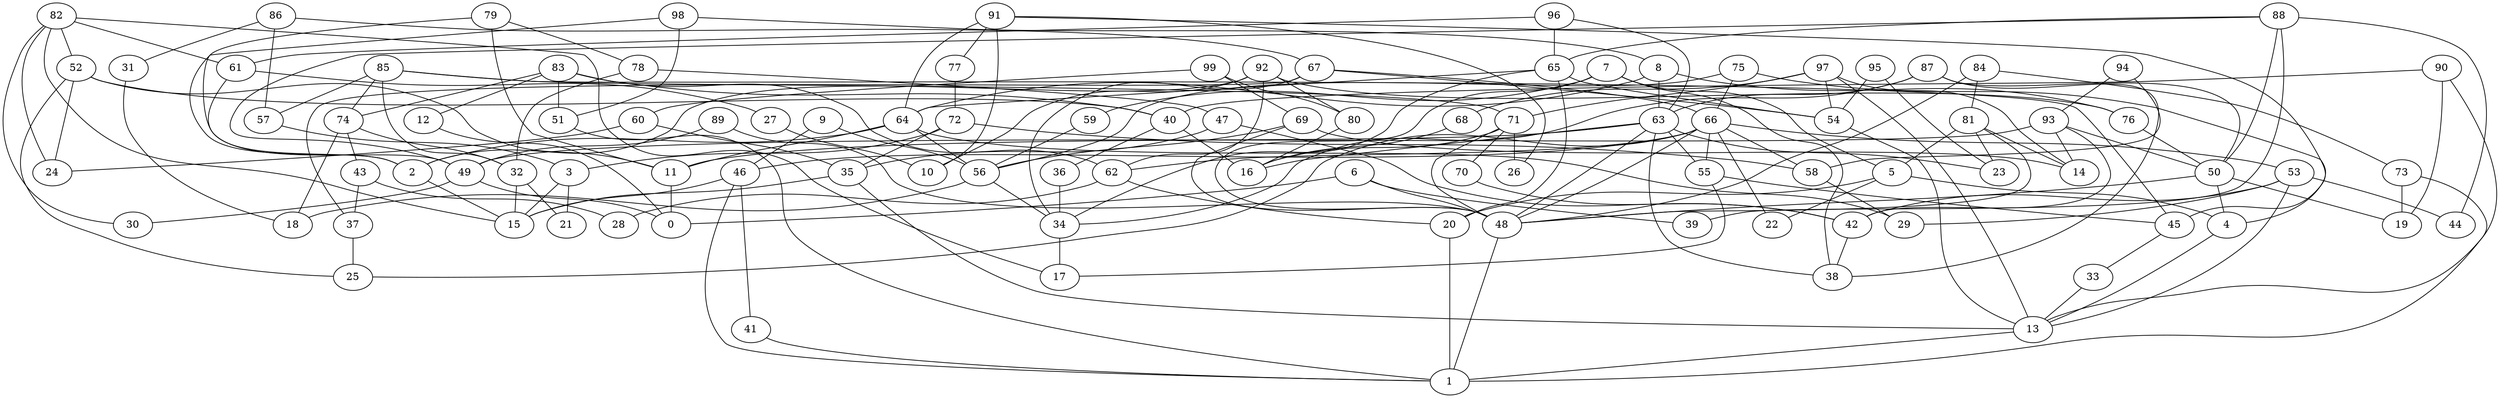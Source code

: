 digraph GG_graph {

subgraph G_graph {
edge [color = black]
"68" -> "16" [dir = none]
"75" -> "66" [dir = none]
"75" -> "4" [dir = none]
"75" -> "56" [dir = none]
"12" -> "0" [dir = none]
"49" -> "0" [dir = none]
"49" -> "30" [dir = none]
"73" -> "19" [dir = none]
"73" -> "1" [dir = none]
"82" -> "24" [dir = none]
"82" -> "15" [dir = none]
"82" -> "17" [dir = none]
"82" -> "52" [dir = none]
"82" -> "30" [dir = none]
"94" -> "93" [dir = none]
"94" -> "58" [dir = none]
"84" -> "48" [dir = none]
"84" -> "81" [dir = none]
"84" -> "73" [dir = none]
"58" -> "29" [dir = none]
"74" -> "18" [dir = none]
"74" -> "32" [dir = none]
"74" -> "43" [dir = none]
"13" -> "1" [dir = none]
"83" -> "62" [dir = none]
"83" -> "12" [dir = none]
"83" -> "74" [dir = none]
"83" -> "51" [dir = none]
"83" -> "40" [dir = none]
"35" -> "15" [dir = none]
"35" -> "13" [dir = none]
"8" -> "76" [dir = none]
"8" -> "63" [dir = none]
"8" -> "64" [dir = none]
"90" -> "19" [dir = none]
"90" -> "40" [dir = none]
"90" -> "13" [dir = none]
"11" -> "0" [dir = none]
"72" -> "35" [dir = none]
"72" -> "58" [dir = none]
"72" -> "3" [dir = none]
"41" -> "1" [dir = none]
"9" -> "56" [dir = none]
"9" -> "46" [dir = none]
"88" -> "49" [dir = none]
"88" -> "44" [dir = none]
"88" -> "39" [dir = none]
"88" -> "65" [dir = none]
"88" -> "50" [dir = none]
"4" -> "13" [dir = none]
"61" -> "27" [dir = none]
"61" -> "2" [dir = none]
"63" -> "48" [dir = none]
"63" -> "16" [dir = none]
"63" -> "11" [dir = none]
"63" -> "38" [dir = none]
"63" -> "55" [dir = none]
"63" -> "23" [dir = none]
"87" -> "63" [dir = none]
"87" -> "50" [dir = none]
"87" -> "38" [dir = none]
"87" -> "34" [dir = none]
"56" -> "34" [dir = none]
"56" -> "18" [dir = none]
"79" -> "49" [dir = none]
"79" -> "11" [dir = none]
"79" -> "78" [dir = none]
"54" -> "13" [dir = none]
"77" -> "72" [dir = none]
"81" -> "23" [dir = none]
"81" -> "14" [dir = none]
"81" -> "48" [dir = none]
"81" -> "5" [dir = none]
"95" -> "54" [dir = none]
"95" -> "23" [dir = none]
"69" -> "56" [dir = none]
"69" -> "48" [dir = none]
"69" -> "14" [dir = none]
"97" -> "68" [dir = none]
"97" -> "71" [dir = none]
"97" -> "14" [dir = none]
"97" -> "13" [dir = none]
"97" -> "54" [dir = none]
"52" -> "25" [dir = none]
"52" -> "11" [dir = none]
"52" -> "24" [dir = none]
"52" -> "40" [dir = none]
"78" -> "32" [dir = none]
"78" -> "47" [dir = none]
"36" -> "34" [dir = none]
"55" -> "45" [dir = none]
"55" -> "17" [dir = none]
"62" -> "20" [dir = none]
"62" -> "28" [dir = none]
"3" -> "15" [dir = none]
"3" -> "21" [dir = none]
"57" -> "3" [dir = none]
"31" -> "18" [dir = none]
"45" -> "33" [dir = none]
"48" -> "1" [dir = none]
"89" -> "49" [dir = none]
"89" -> "48" [dir = none]
"98" -> "8" [dir = none]
"98" -> "2" [dir = none]
"98" -> "51" [dir = none]
"80" -> "16" [dir = none]
"42" -> "38" [dir = none]
"51" -> "1" [dir = none]
"60" -> "35" [dir = none]
"60" -> "24" [dir = none]
"34" -> "17" [dir = none]
"86" -> "57" [dir = none]
"86" -> "67" [dir = none]
"86" -> "31" [dir = none]
"20" -> "1" [dir = none]
"85" -> "45" [dir = none]
"85" -> "74" [dir = none]
"85" -> "71" [dir = none]
"85" -> "32" [dir = none]
"85" -> "57" [dir = none]
"43" -> "37" [dir = none]
"43" -> "28" [dir = none]
"96" -> "65" [dir = none]
"96" -> "63" [dir = none]
"96" -> "61" [dir = none]
"47" -> "42" [dir = none]
"47" -> "35" [dir = none]
"32" -> "21" [dir = none]
"32" -> "15" [dir = none]
"91" -> "10" [dir = none]
"91" -> "64" [dir = none]
"91" -> "45" [dir = none]
"91" -> "26" [dir = none]
"91" -> "77" [dir = none]
"46" -> "1" [dir = none]
"46" -> "41" [dir = none]
"46" -> "15" [dir = none]
"37" -> "25" [dir = none]
"93" -> "14" [dir = none]
"93" -> "50" [dir = none]
"93" -> "49" [dir = none]
"93" -> "42" [dir = none]
"40" -> "16" [dir = none]
"40" -> "36" [dir = none]
"76" -> "50" [dir = none]
"92" -> "80" [dir = none]
"92" -> "2" [dir = none]
"92" -> "62" [dir = none]
"92" -> "10" [dir = none]
"92" -> "76" [dir = none]
"71" -> "16" [dir = none]
"71" -> "26" [dir = none]
"71" -> "48" [dir = none]
"71" -> "70" [dir = none]
"50" -> "4" [dir = none]
"50" -> "48" [dir = none]
"50" -> "19" [dir = none]
"67" -> "37" [dir = none]
"67" -> "34" [dir = none]
"67" -> "66" [dir = none]
"67" -> "54" [dir = none]
"59" -> "56" [dir = none]
"2" -> "15" [dir = none]
"99" -> "60" [dir = none]
"99" -> "69" [dir = none]
"53" -> "42" [dir = none]
"53" -> "13" [dir = none]
"53" -> "29" [dir = none]
"53" -> "44" [dir = none]
"7" -> "48" [dir = none]
"7" -> "38" [dir = none]
"7" -> "5" [dir = none]
"7" -> "59" [dir = none]
"65" -> "64" [dir = none]
"65" -> "34" [dir = none]
"65" -> "20" [dir = none]
"65" -> "54" [dir = none]
"5" -> "20" [dir = none]
"5" -> "4" [dir = none]
"5" -> "22" [dir = none]
"27" -> "10" [dir = none]
"6" -> "0" [dir = none]
"6" -> "48" [dir = none]
"6" -> "39" [dir = none]
"33" -> "13" [dir = none]
"70" -> "42" [dir = none]
"66" -> "22" [dir = none]
"66" -> "55" [dir = none]
"66" -> "48" [dir = none]
"66" -> "62" [dir = none]
"66" -> "25" [dir = none]
"66" -> "46" [dir = none]
"66" -> "58" [dir = none]
"66" -> "53" [dir = none]
"64" -> "11" [dir = none]
"64" -> "29" [dir = none]
"64" -> "56" [dir = none]
"64" -> "2" [dir = none]
"82" -> "61" [dir = none]
"99" -> "80" [dir = none]
}

}
